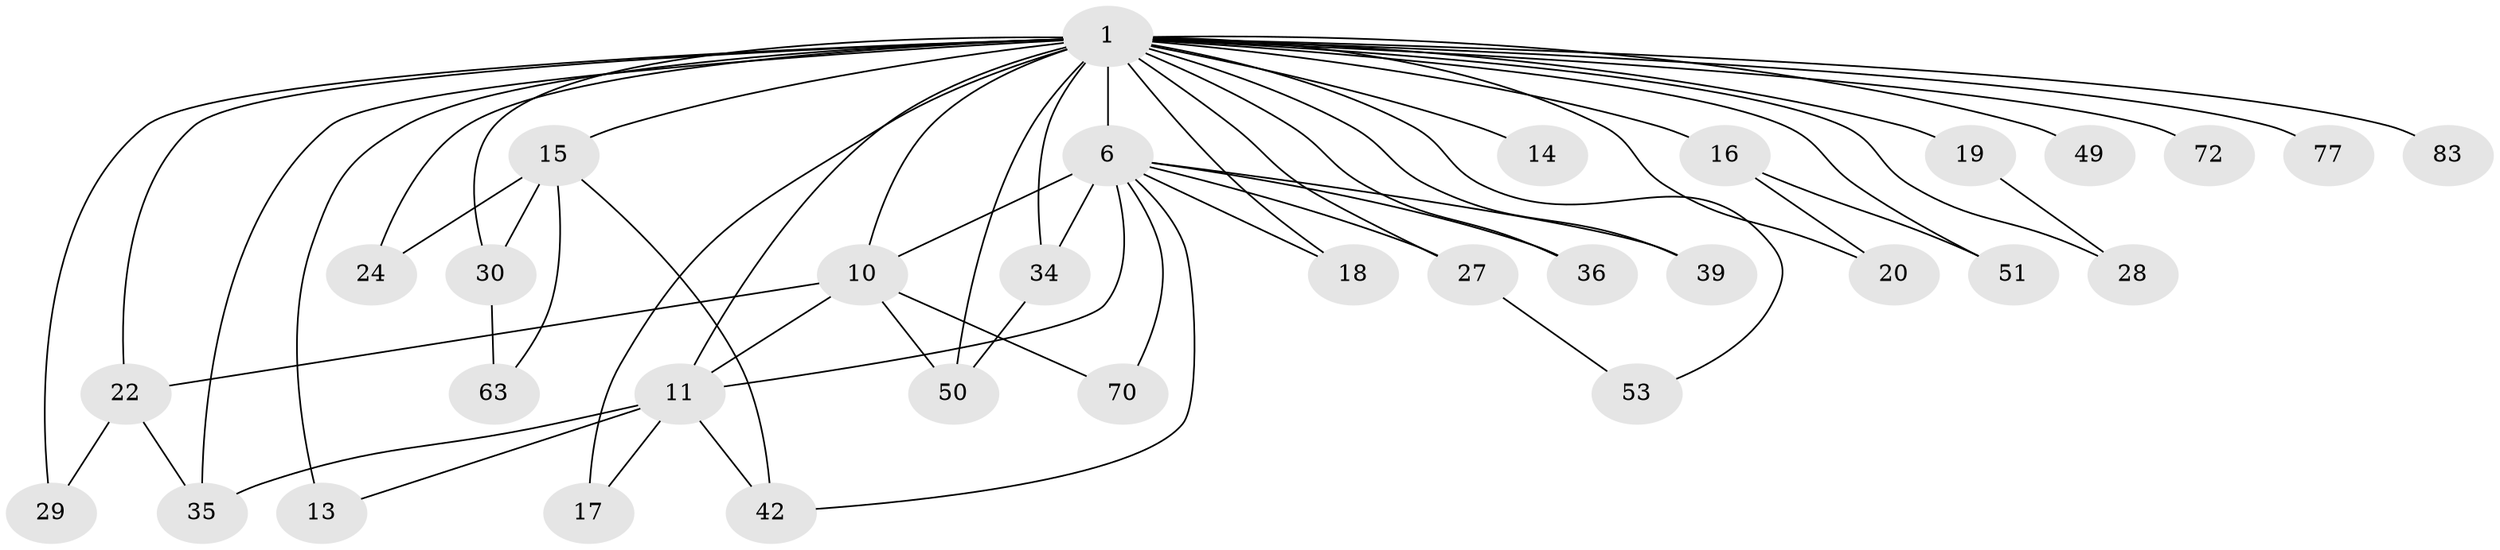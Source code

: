// original degree distribution, {15: 0.018691588785046728, 17: 0.009345794392523364, 27: 0.009345794392523364, 28: 0.009345794392523364, 18: 0.009345794392523364, 26: 0.018691588785046728, 14: 0.009345794392523364, 16: 0.009345794392523364, 11: 0.009345794392523364, 3: 0.2336448598130841, 4: 0.1308411214953271, 2: 0.4766355140186916, 7: 0.009345794392523364, 5: 0.04672897196261682}
// Generated by graph-tools (version 1.1) at 2025/17/03/04/25 18:17:18]
// undirected, 32 vertices, 57 edges
graph export_dot {
graph [start="1"]
  node [color=gray90,style=filled];
  1 [super="+7+85+2+33"];
  6 [super="+23+31+55+48+41+47+25+61"];
  10 [super="+45"];
  11 [super="+62+93+71+54+57"];
  13;
  14;
  15;
  16 [super="+44"];
  17;
  18;
  19;
  20 [super="+58+69"];
  22;
  24 [super="+66"];
  27 [super="+40"];
  28 [super="+75"];
  29;
  30;
  34 [super="+76"];
  35;
  36 [super="+43"];
  39;
  42;
  49;
  50 [super="+74+65"];
  51;
  53;
  63;
  70;
  72;
  77;
  83;
  1 -- 6 [weight=20];
  1 -- 10 [weight=9];
  1 -- 14 [weight=2];
  1 -- 11 [weight=11];
  1 -- 13 [weight=3];
  1 -- 15 [weight=2];
  1 -- 19 [weight=2];
  1 -- 20 [weight=6];
  1 -- 27 [weight=3];
  1 -- 16 [weight=5];
  1 -- 17 [weight=3];
  1 -- 18;
  1 -- 22;
  1 -- 24 [weight=3];
  1 -- 28 [weight=4];
  1 -- 29;
  1 -- 30;
  1 -- 34 [weight=3];
  1 -- 35 [weight=2];
  1 -- 36 [weight=2];
  1 -- 39;
  1 -- 49;
  1 -- 50 [weight=2];
  1 -- 51;
  1 -- 53;
  1 -- 72;
  1 -- 77;
  1 -- 83 [weight=2];
  6 -- 10 [weight=4];
  6 -- 34;
  6 -- 36 [weight=2];
  6 -- 39;
  6 -- 42;
  6 -- 70;
  6 -- 27;
  6 -- 11;
  6 -- 18;
  10 -- 22;
  10 -- 70;
  10 -- 50;
  10 -- 11;
  11 -- 13;
  11 -- 17;
  11 -- 35;
  11 -- 42;
  15 -- 30;
  15 -- 42;
  15 -- 63;
  15 -- 24;
  16 -- 51;
  16 -- 20;
  19 -- 28;
  22 -- 29;
  22 -- 35;
  27 -- 53;
  30 -- 63;
  34 -- 50;
}
